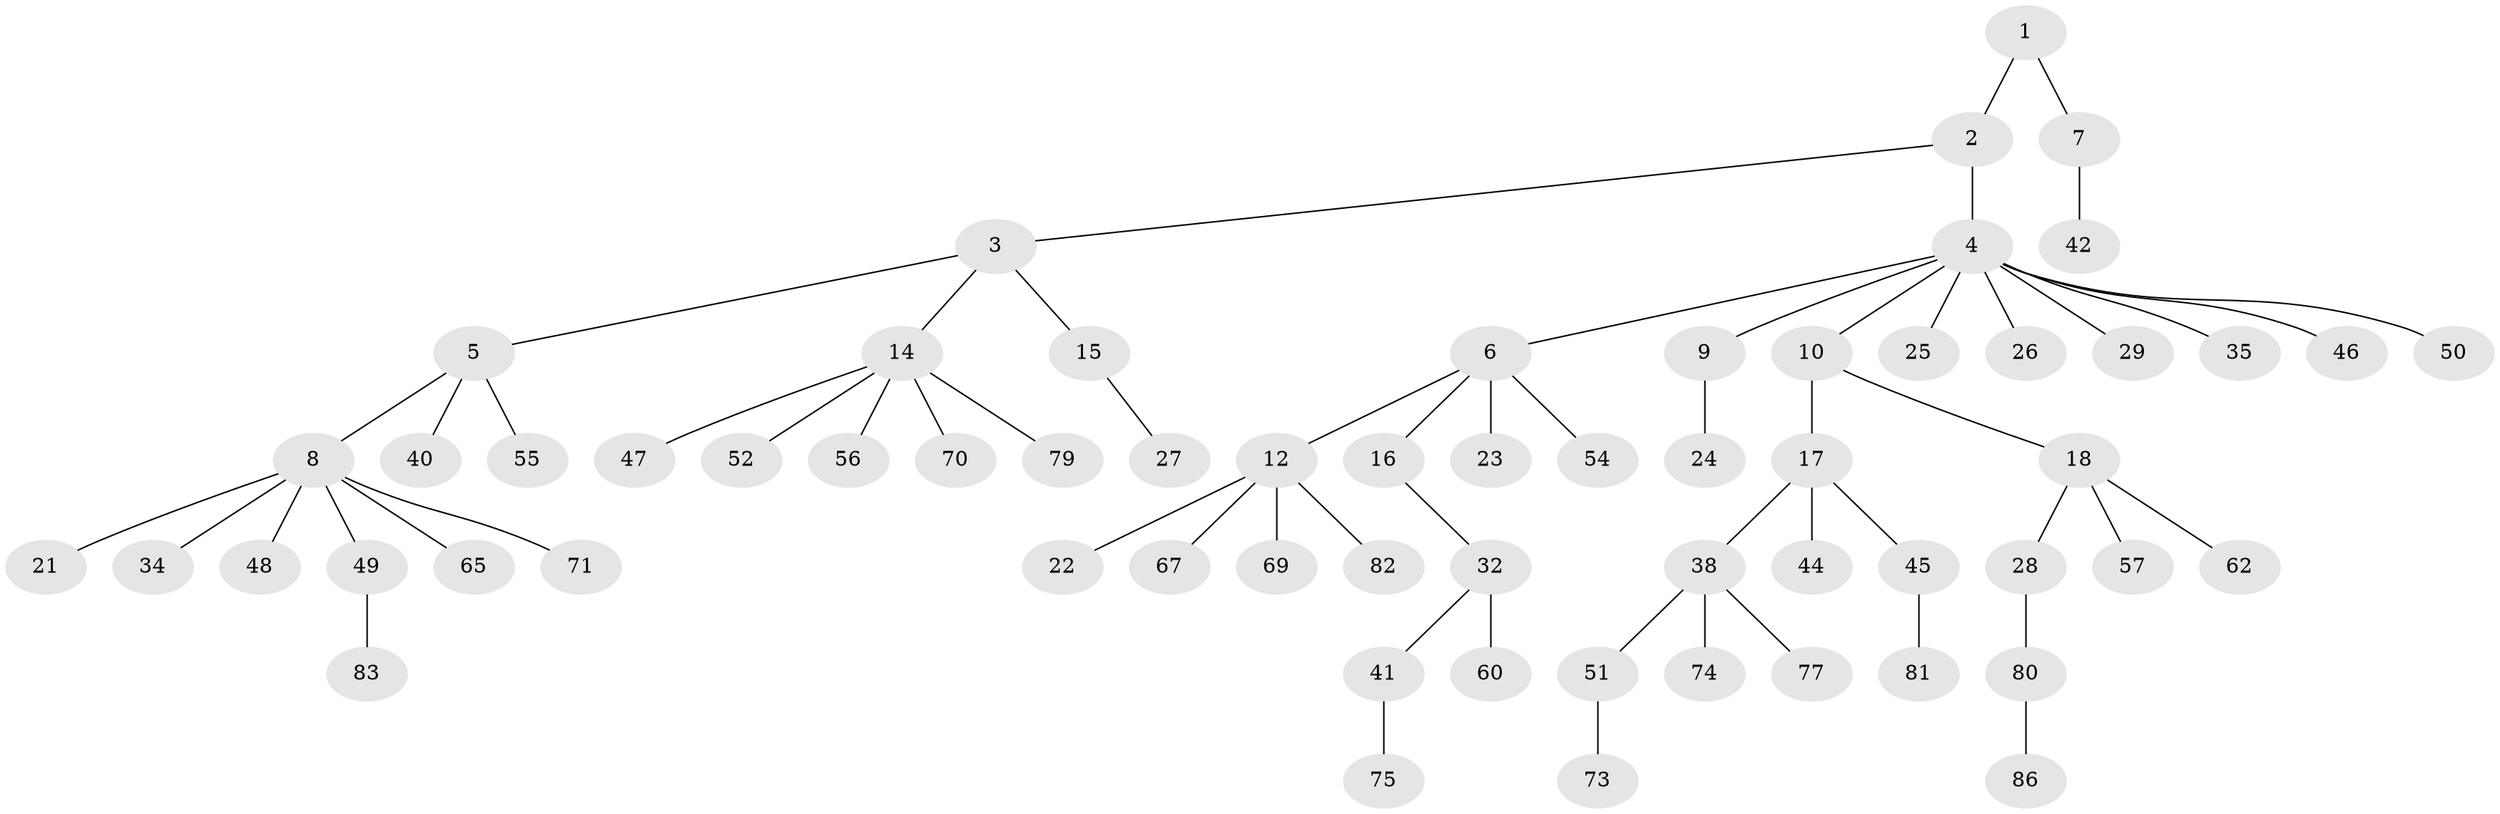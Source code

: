 // original degree distribution, {2: 0.26136363636363635, 4: 0.045454545454545456, 5: 0.045454545454545456, 8: 0.011363636363636364, 6: 0.022727272727272728, 3: 0.10227272727272728, 1: 0.5113636363636364}
// Generated by graph-tools (version 1.1) at 2025/11/02/27/25 16:11:28]
// undirected, 62 vertices, 61 edges
graph export_dot {
graph [start="1"]
  node [color=gray90,style=filled];
  1;
  2 [super="+84"];
  3 [super="+39"];
  4 [super="+11"];
  5 [super="+59"];
  6 [super="+13"];
  7;
  8 [super="+20"];
  9 [super="+61"];
  10;
  12 [super="+33"];
  14 [super="+36"];
  15;
  16;
  17 [super="+37"];
  18 [super="+19"];
  21;
  22 [super="+53"];
  23 [super="+76"];
  24;
  25 [super="+31"];
  26 [super="+66"];
  27 [super="+64"];
  28;
  29 [super="+30"];
  32 [super="+78"];
  34;
  35;
  38 [super="+43"];
  40;
  41;
  42;
  44;
  45 [super="+58"];
  46;
  47;
  48;
  49 [super="+68"];
  50;
  51 [super="+72"];
  52;
  54;
  55;
  56;
  57;
  60;
  62 [super="+63"];
  65;
  67;
  69;
  70;
  71;
  73;
  74 [super="+87"];
  75;
  77;
  79;
  80 [super="+85"];
  81 [super="+88"];
  82;
  83;
  86;
  1 -- 2;
  1 -- 7;
  2 -- 3;
  2 -- 4;
  3 -- 5;
  3 -- 14;
  3 -- 15;
  4 -- 6;
  4 -- 9;
  4 -- 10;
  4 -- 26;
  4 -- 35;
  4 -- 46;
  4 -- 25;
  4 -- 50;
  4 -- 29;
  5 -- 8;
  5 -- 40;
  5 -- 55;
  6 -- 12;
  6 -- 16;
  6 -- 23;
  6 -- 54;
  7 -- 42;
  8 -- 49;
  8 -- 48;
  8 -- 65;
  8 -- 34;
  8 -- 21;
  8 -- 71;
  9 -- 24;
  10 -- 17;
  10 -- 18;
  12 -- 22;
  12 -- 67;
  12 -- 69;
  12 -- 82;
  14 -- 47;
  14 -- 52;
  14 -- 70;
  14 -- 56;
  14 -- 79;
  15 -- 27;
  16 -- 32;
  17 -- 44;
  17 -- 45;
  17 -- 38;
  18 -- 28;
  18 -- 57;
  18 -- 62;
  28 -- 80;
  32 -- 41;
  32 -- 60;
  38 -- 77;
  38 -- 74;
  38 -- 51;
  41 -- 75;
  45 -- 81;
  49 -- 83;
  51 -- 73;
  80 -- 86;
}
